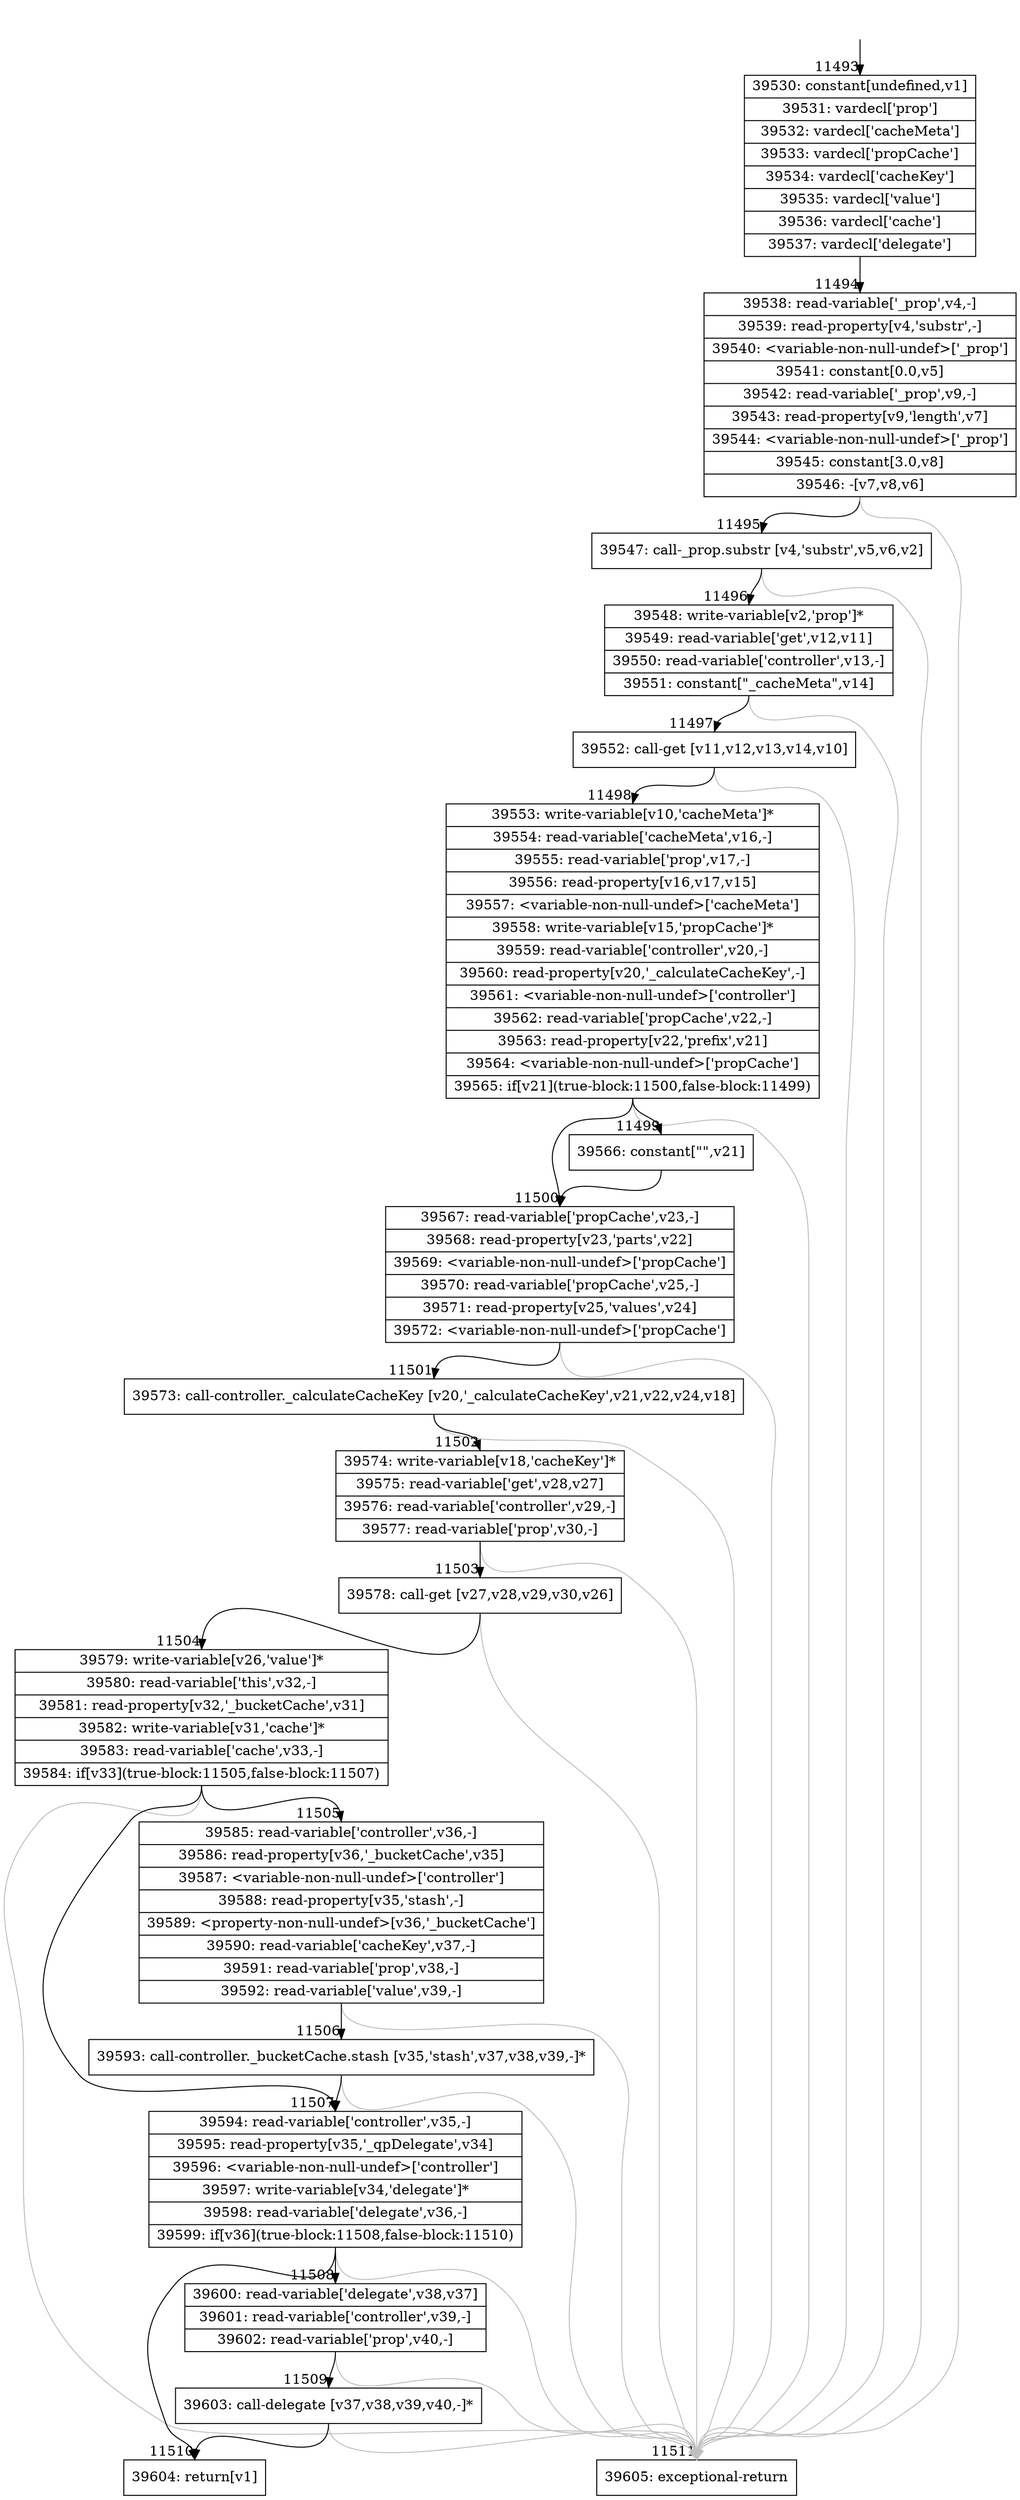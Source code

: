 digraph {
rankdir="TD"
BB_entry945[shape=none,label=""];
BB_entry945 -> BB11493 [tailport=s, headport=n, headlabel="    11493"]
BB11493 [shape=record label="{39530: constant[undefined,v1]|39531: vardecl['prop']|39532: vardecl['cacheMeta']|39533: vardecl['propCache']|39534: vardecl['cacheKey']|39535: vardecl['value']|39536: vardecl['cache']|39537: vardecl['delegate']}" ] 
BB11493 -> BB11494 [tailport=s, headport=n, headlabel="      11494"]
BB11494 [shape=record label="{39538: read-variable['_prop',v4,-]|39539: read-property[v4,'substr',-]|39540: \<variable-non-null-undef\>['_prop']|39541: constant[0.0,v5]|39542: read-variable['_prop',v9,-]|39543: read-property[v9,'length',v7]|39544: \<variable-non-null-undef\>['_prop']|39545: constant[3.0,v8]|39546: -[v7,v8,v6]}" ] 
BB11494 -> BB11495 [tailport=s, headport=n, headlabel="      11495"]
BB11494 -> BB11511 [tailport=s, headport=n, color=gray, headlabel="      11511"]
BB11495 [shape=record label="{39547: call-_prop.substr [v4,'substr',v5,v6,v2]}" ] 
BB11495 -> BB11496 [tailport=s, headport=n, headlabel="      11496"]
BB11495 -> BB11511 [tailport=s, headport=n, color=gray]
BB11496 [shape=record label="{39548: write-variable[v2,'prop']*|39549: read-variable['get',v12,v11]|39550: read-variable['controller',v13,-]|39551: constant[\"_cacheMeta\",v14]}" ] 
BB11496 -> BB11497 [tailport=s, headport=n, headlabel="      11497"]
BB11496 -> BB11511 [tailport=s, headport=n, color=gray]
BB11497 [shape=record label="{39552: call-get [v11,v12,v13,v14,v10]}" ] 
BB11497 -> BB11498 [tailport=s, headport=n, headlabel="      11498"]
BB11497 -> BB11511 [tailport=s, headport=n, color=gray]
BB11498 [shape=record label="{39553: write-variable[v10,'cacheMeta']*|39554: read-variable['cacheMeta',v16,-]|39555: read-variable['prop',v17,-]|39556: read-property[v16,v17,v15]|39557: \<variable-non-null-undef\>['cacheMeta']|39558: write-variable[v15,'propCache']*|39559: read-variable['controller',v20,-]|39560: read-property[v20,'_calculateCacheKey',-]|39561: \<variable-non-null-undef\>['controller']|39562: read-variable['propCache',v22,-]|39563: read-property[v22,'prefix',v21]|39564: \<variable-non-null-undef\>['propCache']|39565: if[v21](true-block:11500,false-block:11499)}" ] 
BB11498 -> BB11500 [tailport=s, headport=n, headlabel="      11500"]
BB11498 -> BB11499 [tailport=s, headport=n, headlabel="      11499"]
BB11498 -> BB11511 [tailport=s, headport=n, color=gray]
BB11499 [shape=record label="{39566: constant[\"\",v21]}" ] 
BB11499 -> BB11500 [tailport=s, headport=n]
BB11500 [shape=record label="{39567: read-variable['propCache',v23,-]|39568: read-property[v23,'parts',v22]|39569: \<variable-non-null-undef\>['propCache']|39570: read-variable['propCache',v25,-]|39571: read-property[v25,'values',v24]|39572: \<variable-non-null-undef\>['propCache']}" ] 
BB11500 -> BB11501 [tailport=s, headport=n, headlabel="      11501"]
BB11500 -> BB11511 [tailport=s, headport=n, color=gray]
BB11501 [shape=record label="{39573: call-controller._calculateCacheKey [v20,'_calculateCacheKey',v21,v22,v24,v18]}" ] 
BB11501 -> BB11502 [tailport=s, headport=n, headlabel="      11502"]
BB11501 -> BB11511 [tailport=s, headport=n, color=gray]
BB11502 [shape=record label="{39574: write-variable[v18,'cacheKey']*|39575: read-variable['get',v28,v27]|39576: read-variable['controller',v29,-]|39577: read-variable['prop',v30,-]}" ] 
BB11502 -> BB11503 [tailport=s, headport=n, headlabel="      11503"]
BB11502 -> BB11511 [tailport=s, headport=n, color=gray]
BB11503 [shape=record label="{39578: call-get [v27,v28,v29,v30,v26]}" ] 
BB11503 -> BB11504 [tailport=s, headport=n, headlabel="      11504"]
BB11503 -> BB11511 [tailport=s, headport=n, color=gray]
BB11504 [shape=record label="{39579: write-variable[v26,'value']*|39580: read-variable['this',v32,-]|39581: read-property[v32,'_bucketCache',v31]|39582: write-variable[v31,'cache']*|39583: read-variable['cache',v33,-]|39584: if[v33](true-block:11505,false-block:11507)}" ] 
BB11504 -> BB11505 [tailport=s, headport=n, headlabel="      11505"]
BB11504 -> BB11507 [tailport=s, headport=n, headlabel="      11507"]
BB11504 -> BB11511 [tailport=s, headport=n, color=gray]
BB11505 [shape=record label="{39585: read-variable['controller',v36,-]|39586: read-property[v36,'_bucketCache',v35]|39587: \<variable-non-null-undef\>['controller']|39588: read-property[v35,'stash',-]|39589: \<property-non-null-undef\>[v36,'_bucketCache']|39590: read-variable['cacheKey',v37,-]|39591: read-variable['prop',v38,-]|39592: read-variable['value',v39,-]}" ] 
BB11505 -> BB11506 [tailport=s, headport=n, headlabel="      11506"]
BB11505 -> BB11511 [tailport=s, headport=n, color=gray]
BB11506 [shape=record label="{39593: call-controller._bucketCache.stash [v35,'stash',v37,v38,v39,-]*}" ] 
BB11506 -> BB11507 [tailport=s, headport=n]
BB11506 -> BB11511 [tailport=s, headport=n, color=gray]
BB11507 [shape=record label="{39594: read-variable['controller',v35,-]|39595: read-property[v35,'_qpDelegate',v34]|39596: \<variable-non-null-undef\>['controller']|39597: write-variable[v34,'delegate']*|39598: read-variable['delegate',v36,-]|39599: if[v36](true-block:11508,false-block:11510)}" ] 
BB11507 -> BB11508 [tailport=s, headport=n, headlabel="      11508"]
BB11507 -> BB11510 [tailport=s, headport=n, headlabel="      11510"]
BB11507 -> BB11511 [tailport=s, headport=n, color=gray]
BB11508 [shape=record label="{39600: read-variable['delegate',v38,v37]|39601: read-variable['controller',v39,-]|39602: read-variable['prop',v40,-]}" ] 
BB11508 -> BB11509 [tailport=s, headport=n, headlabel="      11509"]
BB11508 -> BB11511 [tailport=s, headport=n, color=gray]
BB11509 [shape=record label="{39603: call-delegate [v37,v38,v39,v40,-]*}" ] 
BB11509 -> BB11510 [tailport=s, headport=n]
BB11509 -> BB11511 [tailport=s, headport=n, color=gray]
BB11510 [shape=record label="{39604: return[v1]}" ] 
BB11511 [shape=record label="{39605: exceptional-return}" ] 
//#$~ 20923
}
